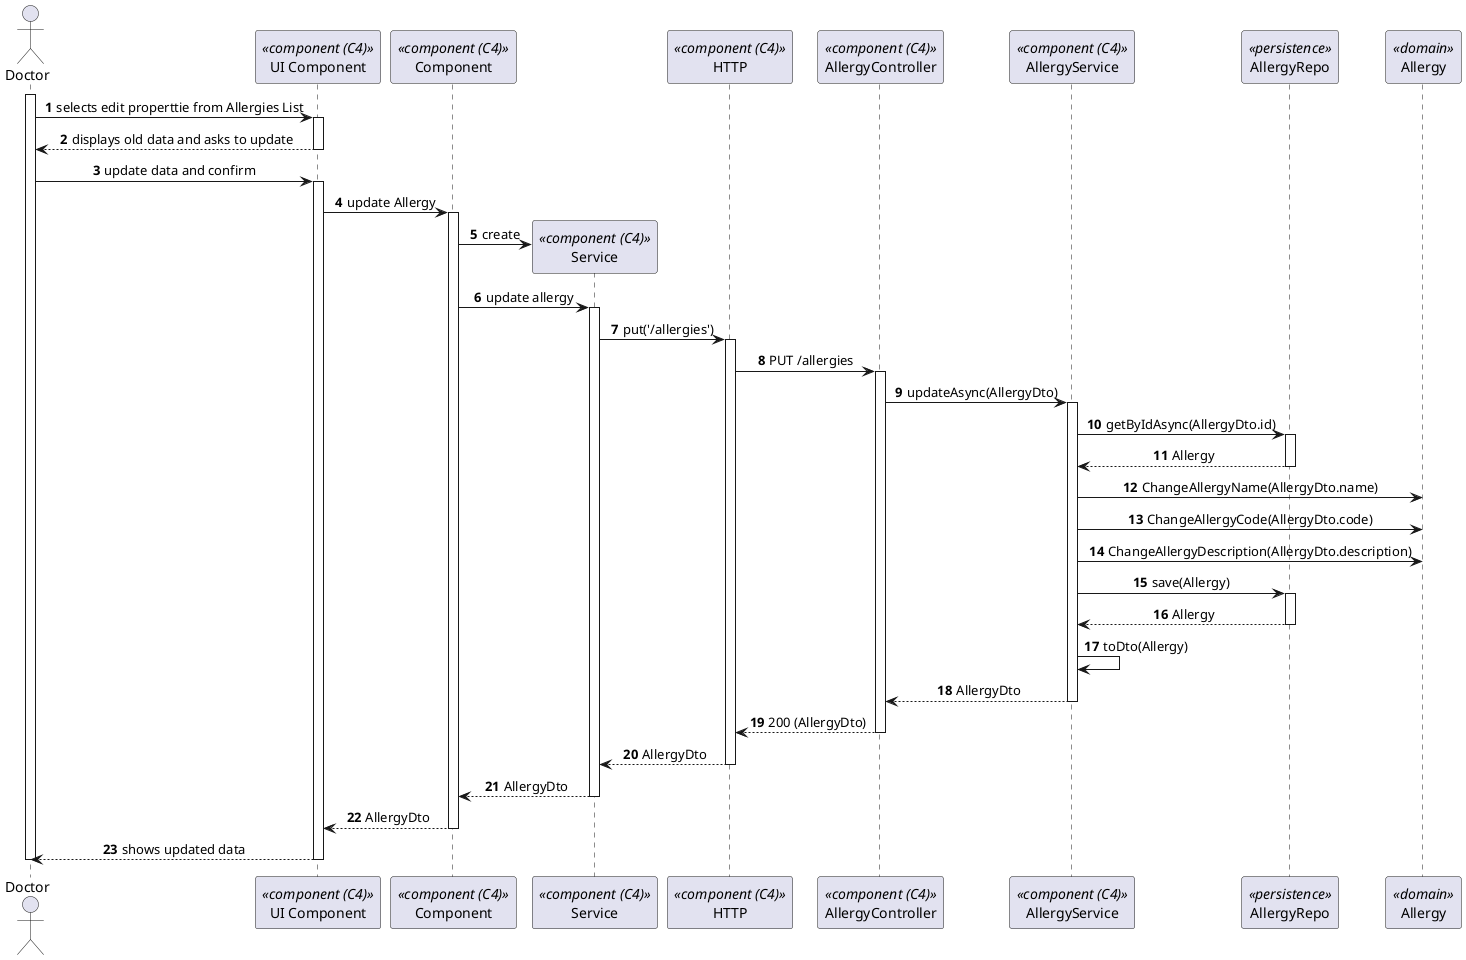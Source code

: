 @startuml process-view
autonumber
skinparam DefaultTextAlignment center

actor Doctor as "Doctor"
participant ComponentUI as "UI Component" <<component (C4)>>
participant Component as "Component" <<component (C4)>>

participant Service as "Service" <<component (C4)>>
participant HTTP as "HTTP" <<component (C4)>>

participant CTRL as "AllergyController" <<component (C4)>>
participant AllergyService as "AllergyService" <<component (C4)>>
participant AllergyRepo as "AllergyRepo" <<persistence>>
participant Allergy as "Allergy" <<domain>>
activate Doctor

    Doctor -> ComponentUI : selects edit properttie from Allergies List
    activate ComponentUI

        ComponentUI --> Doctor : displays old data and asks to update
    
    deactivate ComponentUI

    Doctor -> ComponentUI : update data and confirm

    activate ComponentUI

        ComponentUI -> Component : update Allergy
        activate Component

            Component -> Service** : create

            Component -> Service : update allergy
            activate Service

                Service -> HTTP : put('/allergies')

                activate HTTP
                    HTTP -> CTRL : PUT /allergies
                    activate CTRL

                    CTRL -> AllergyService : updateAsync(AllergyDto)
                    
                    activate AllergyService 

                    AllergyService -> AllergyRepo : getByIdAsync(AllergyDto.id)

                    activate AllergyRepo 

                    AllergyRepo --> AllergyService : Allergy

                    deactivate AllergyRepo

                    AllergyService -> Allergy : ChangeAllergyName(AllergyDto.name)
                    AllergyService -> Allergy : ChangeAllergyCode(AllergyDto.code)
                    AllergyService -> Allergy : ChangeAllergyDescription(AllergyDto.description)

                    AllergyService -> AllergyRepo : save(Allergy)

                    activate AllergyRepo 

                    AllergyRepo --> AllergyService : Allergy

                    deactivate AllergyRepo

                    AllergyService -> AllergyService : toDto(Allergy)

                    AllergyService --> CTRL : AllergyDto
                    deactivate AllergyService

                    CTRL --> HTTP : 200 (AllergyDto)

                    deactivate CTRL
                                        
                    HTTP --> Service : AllergyDto

                deactivate HTTP

                Service --> Component : AllergyDto
            deactivate Service

            Component --> ComponentUI : AllergyDto
        deactivate Component

    Doctor <-- ComponentUI : shows updated data
    deactivate ComponentUI

deactivate Doctor

@enduml